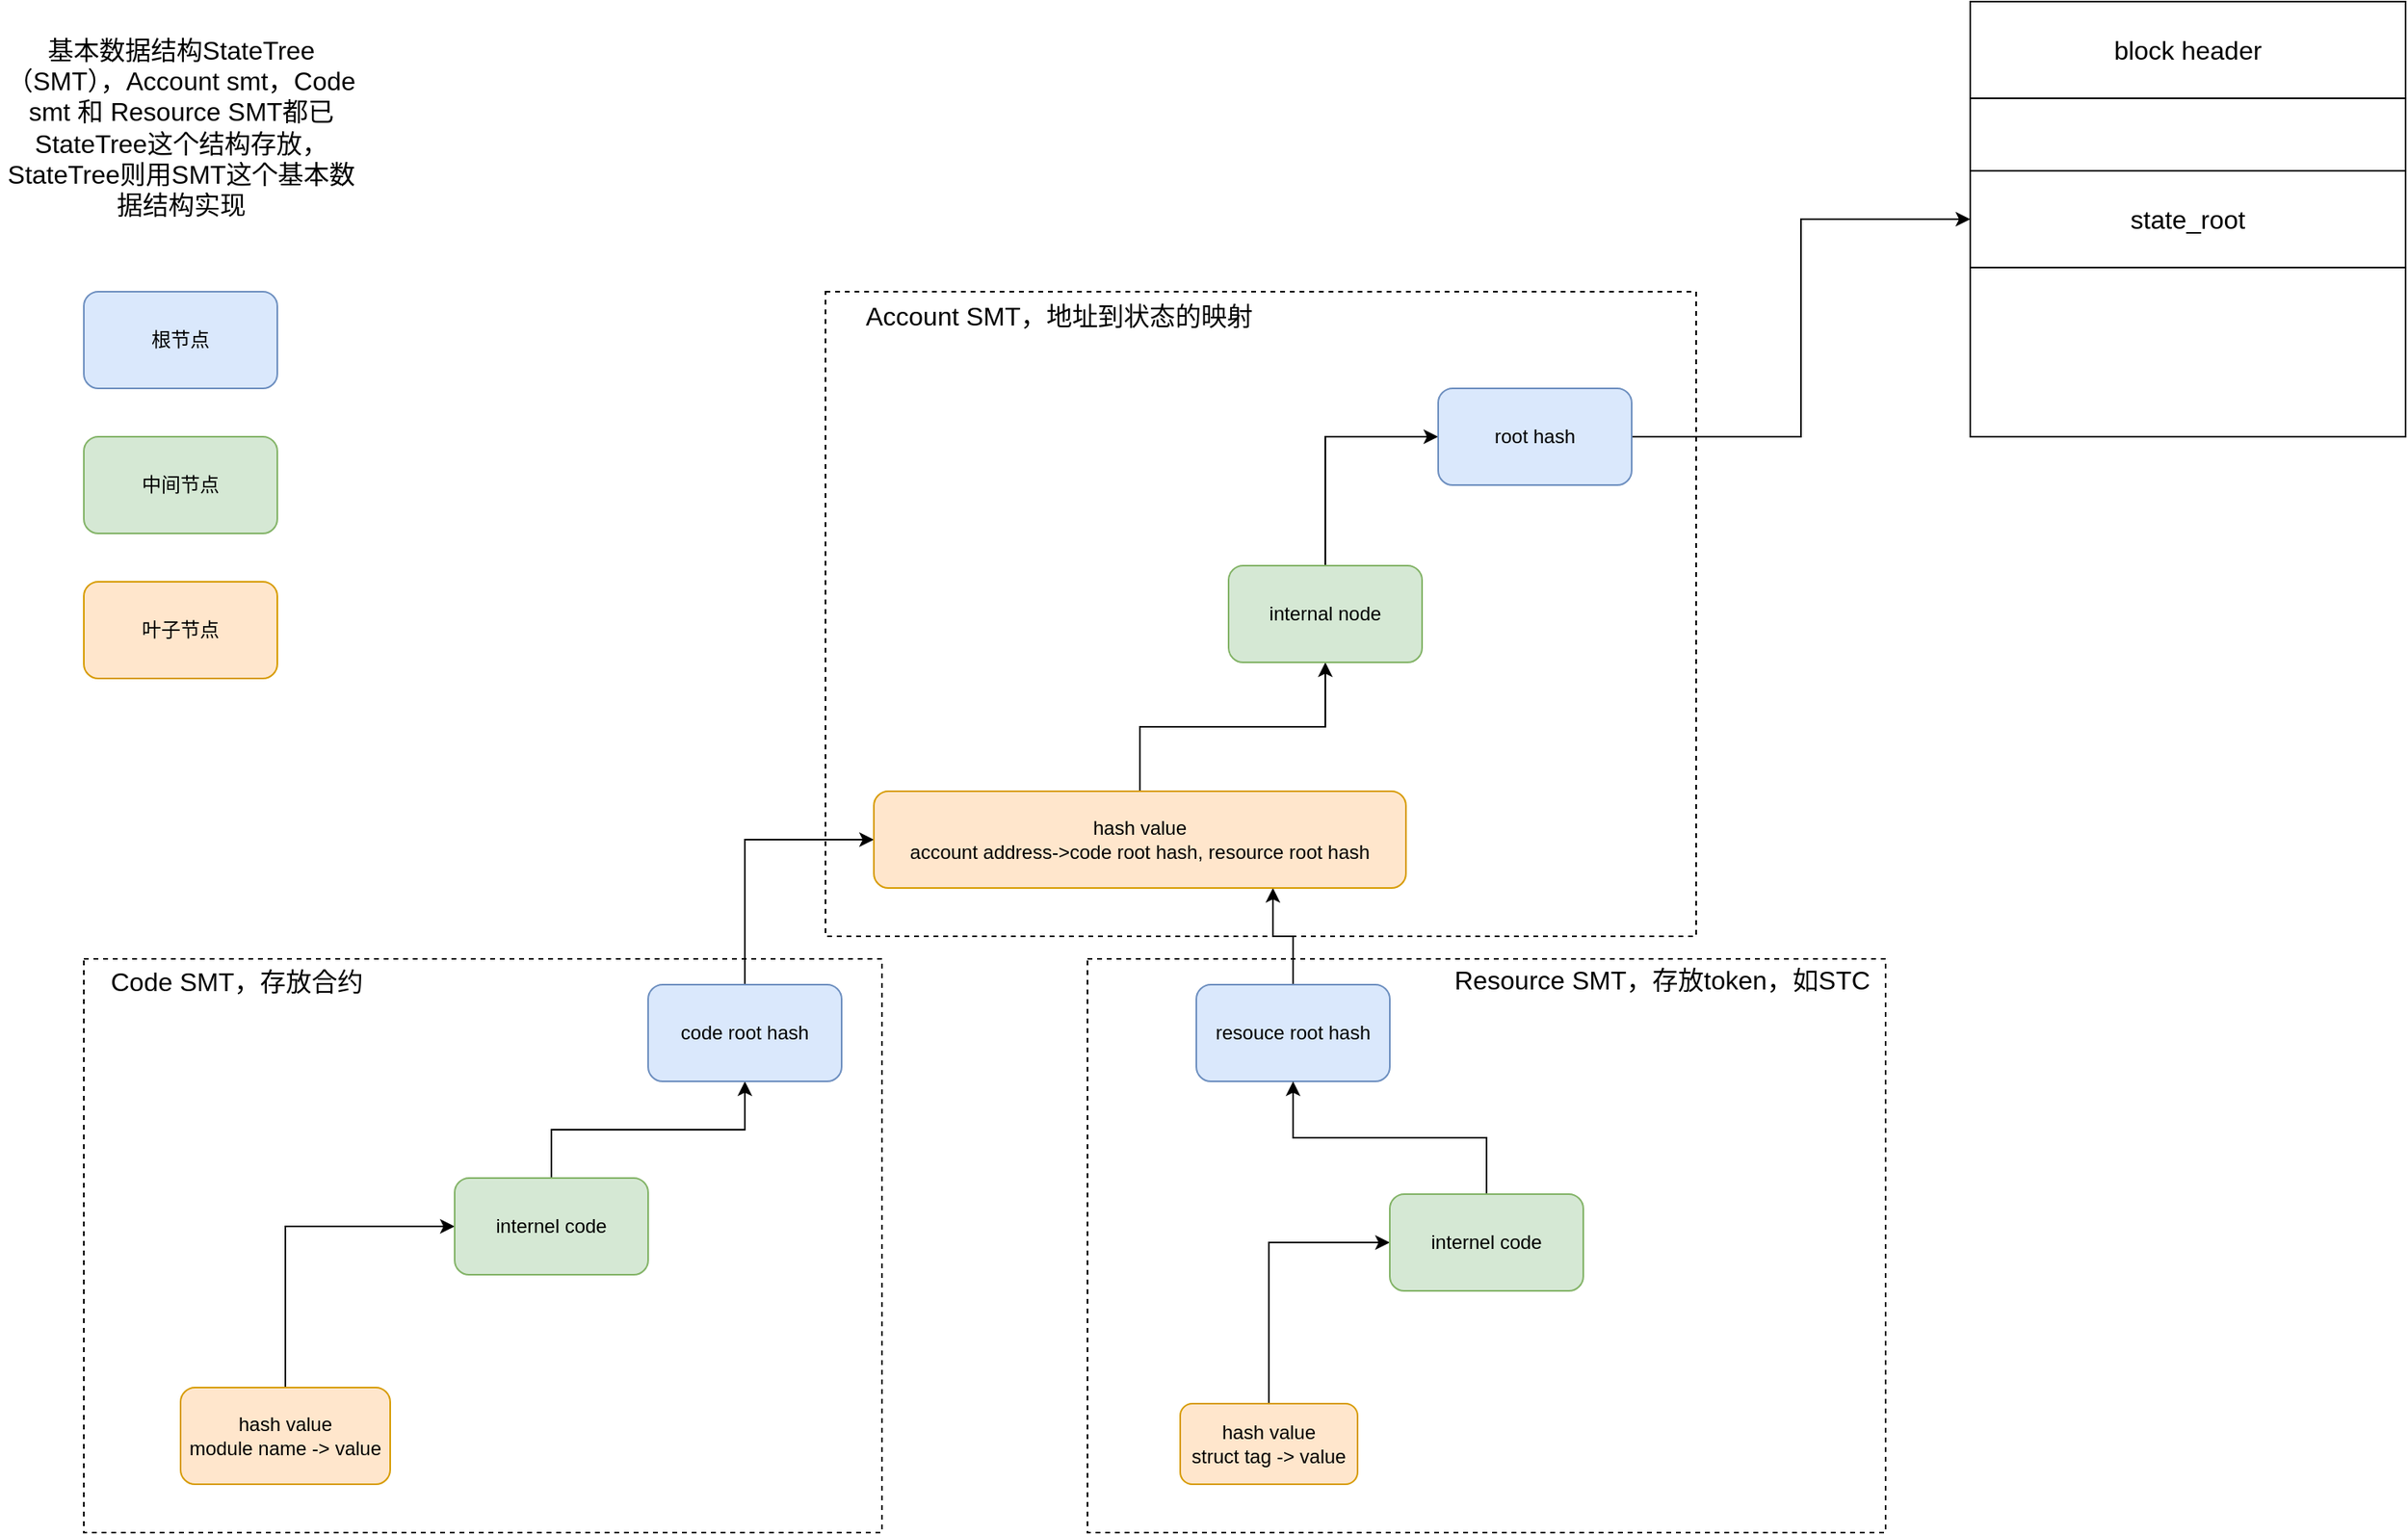 <mxfile version="20.8.16" type="device" pages="6"><diagram name="状态树" id="lSqOC-XuxBSGKe7whBsq"><mxGraphModel dx="3422" dy="2318" grid="0" gridSize="10" guides="0" tooltips="1" connect="1" arrows="1" fold="1" page="0" pageScale="1" pageWidth="827" pageHeight="1169" math="0" shadow="0"><root><mxCell id="0"/><mxCell id="1" parent="0"/><mxCell id="d5ekYD9wbShuJzkknGpE-23" value="" style="rounded=0;whiteSpace=wrap;html=1;fillColor=default;dashed=1;" vertex="1" parent="1"><mxGeometry x="-27.5" y="584" width="495" height="356" as="geometry"/></mxCell><mxCell id="d5ekYD9wbShuJzkknGpE-22" value="" style="rounded=0;whiteSpace=wrap;html=1;fillColor=default;dashed=1;" vertex="1" parent="1"><mxGeometry x="-650" y="584" width="495" height="356" as="geometry"/></mxCell><mxCell id="d5ekYD9wbShuJzkknGpE-21" value="" style="rounded=0;whiteSpace=wrap;html=1;fillColor=default;dashed=1;" vertex="1" parent="1"><mxGeometry x="-190" y="170" width="540" height="400" as="geometry"/></mxCell><mxCell id="d5ekYD9wbShuJzkknGpE-3" style="edgeStyle=orthogonalEdgeStyle;rounded=0;orthogonalLoop=1;jettySize=auto;html=1;startArrow=classic;startFill=1;endArrow=none;endFill=0;" edge="1" parent="1" source="d5ekYD9wbShuJzkknGpE-1" target="d5ekYD9wbShuJzkknGpE-2"><mxGeometry relative="1" as="geometry"/></mxCell><mxCell id="d5ekYD9wbShuJzkknGpE-28" style="edgeStyle=orthogonalEdgeStyle;rounded=0;orthogonalLoop=1;jettySize=auto;html=1;entryX=0;entryY=0.5;entryDx=0;entryDy=0;fontSize=16;" edge="1" parent="1" source="d5ekYD9wbShuJzkknGpE-1" target="d5ekYD9wbShuJzkknGpE-27"><mxGeometry relative="1" as="geometry"/></mxCell><mxCell id="d5ekYD9wbShuJzkknGpE-1" value="root hash" style="rounded=1;whiteSpace=wrap;html=1;fillColor=#dae8fc;strokeColor=#6c8ebf;" vertex="1" parent="1"><mxGeometry x="190" y="230" width="120" height="60" as="geometry"/></mxCell><mxCell id="d5ekYD9wbShuJzkknGpE-7" style="edgeStyle=orthogonalEdgeStyle;rounded=0;orthogonalLoop=1;jettySize=auto;html=1;entryX=0.5;entryY=0;entryDx=0;entryDy=0;startArrow=classic;startFill=1;endArrow=none;endFill=0;" edge="1" parent="1" source="d5ekYD9wbShuJzkknGpE-2" target="d5ekYD9wbShuJzkknGpE-4"><mxGeometry relative="1" as="geometry"/></mxCell><mxCell id="d5ekYD9wbShuJzkknGpE-2" value="internal node" style="rounded=1;whiteSpace=wrap;html=1;fillColor=#d5e8d4;strokeColor=#82b366;" vertex="1" parent="1"><mxGeometry x="60" y="340" width="120" height="60" as="geometry"/></mxCell><mxCell id="d5ekYD9wbShuJzkknGpE-14" style="edgeStyle=orthogonalEdgeStyle;rounded=0;orthogonalLoop=1;jettySize=auto;html=1;entryX=0.5;entryY=0;entryDx=0;entryDy=0;startArrow=classic;startFill=1;endArrow=none;endFill=0;" edge="1" parent="1" source="d5ekYD9wbShuJzkknGpE-4" target="d5ekYD9wbShuJzkknGpE-8"><mxGeometry relative="1" as="geometry"/></mxCell><mxCell id="d5ekYD9wbShuJzkknGpE-20" style="edgeStyle=orthogonalEdgeStyle;rounded=0;orthogonalLoop=1;jettySize=auto;html=1;exitX=0.75;exitY=1;exitDx=0;exitDy=0;startArrow=classic;startFill=1;endArrow=none;endFill=0;" edge="1" parent="1" source="d5ekYD9wbShuJzkknGpE-4" target="d5ekYD9wbShuJzkknGpE-9"><mxGeometry relative="1" as="geometry"/></mxCell><mxCell id="d5ekYD9wbShuJzkknGpE-4" value="hash value&lt;br&gt;account address-&amp;gt;code root hash, resource root hash" style="rounded=1;whiteSpace=wrap;html=1;fillColor=#ffe6cc;strokeColor=#d79b00;" vertex="1" parent="1"><mxGeometry x="-160" y="480" width="330" height="60" as="geometry"/></mxCell><mxCell id="d5ekYD9wbShuJzkknGpE-12" style="edgeStyle=orthogonalEdgeStyle;rounded=0;orthogonalLoop=1;jettySize=auto;html=1;entryX=0.5;entryY=0;entryDx=0;entryDy=0;startArrow=classic;startFill=1;endArrow=none;endFill=0;" edge="1" parent="1" source="d5ekYD9wbShuJzkknGpE-8" target="d5ekYD9wbShuJzkknGpE-10"><mxGeometry relative="1" as="geometry"/></mxCell><mxCell id="d5ekYD9wbShuJzkknGpE-8" value="code root hash" style="rounded=1;whiteSpace=wrap;html=1;fillColor=#dae8fc;strokeColor=#6c8ebf;" vertex="1" parent="1"><mxGeometry x="-300" y="600" width="120" height="60" as="geometry"/></mxCell><mxCell id="d5ekYD9wbShuJzkknGpE-9" value="resouce root hash" style="rounded=1;whiteSpace=wrap;html=1;fillColor=#dae8fc;strokeColor=#6c8ebf;" vertex="1" parent="1"><mxGeometry x="40" y="600" width="120" height="60" as="geometry"/></mxCell><mxCell id="d5ekYD9wbShuJzkknGpE-13" style="edgeStyle=orthogonalEdgeStyle;rounded=0;orthogonalLoop=1;jettySize=auto;html=1;startArrow=classic;startFill=1;endArrow=none;endFill=0;" edge="1" parent="1" source="d5ekYD9wbShuJzkknGpE-10" target="d5ekYD9wbShuJzkknGpE-11"><mxGeometry relative="1" as="geometry"/></mxCell><mxCell id="d5ekYD9wbShuJzkknGpE-10" value="internel code" style="rounded=1;whiteSpace=wrap;html=1;fillColor=#d5e8d4;strokeColor=#82b366;" vertex="1" parent="1"><mxGeometry x="-420" y="720" width="120" height="60" as="geometry"/></mxCell><mxCell id="d5ekYD9wbShuJzkknGpE-11" value="hash value&lt;br&gt;module name -&amp;gt; value" style="rounded=1;whiteSpace=wrap;html=1;fillColor=#ffe6cc;strokeColor=#d79b00;" vertex="1" parent="1"><mxGeometry x="-590" y="850" width="130" height="60" as="geometry"/></mxCell><mxCell id="d5ekYD9wbShuJzkknGpE-15" style="edgeStyle=orthogonalEdgeStyle;rounded=0;orthogonalLoop=1;jettySize=auto;html=1;entryX=0.5;entryY=0;entryDx=0;entryDy=0;exitX=0.5;exitY=1;exitDx=0;exitDy=0;startArrow=classic;startFill=1;endArrow=none;endFill=0;" edge="1" parent="1" source="d5ekYD9wbShuJzkknGpE-9" target="d5ekYD9wbShuJzkknGpE-18"><mxGeometry relative="1" as="geometry"><mxPoint x="380" y="670" as="sourcePoint"/></mxGeometry></mxCell><mxCell id="d5ekYD9wbShuJzkknGpE-17" style="edgeStyle=orthogonalEdgeStyle;rounded=0;orthogonalLoop=1;jettySize=auto;html=1;startArrow=classic;startFill=1;endArrow=none;endFill=0;" edge="1" parent="1" source="d5ekYD9wbShuJzkknGpE-18" target="d5ekYD9wbShuJzkknGpE-19"><mxGeometry relative="1" as="geometry"/></mxCell><mxCell id="d5ekYD9wbShuJzkknGpE-18" value="internel code" style="rounded=1;whiteSpace=wrap;html=1;fillColor=#d5e8d4;strokeColor=#82b366;" vertex="1" parent="1"><mxGeometry x="160" y="730" width="120" height="60" as="geometry"/></mxCell><mxCell id="d5ekYD9wbShuJzkknGpE-19" value="hash value&lt;br&gt;struct tag -&amp;gt; value" style="rounded=1;whiteSpace=wrap;html=1;fillColor=#ffe6cc;strokeColor=#d79b00;" vertex="1" parent="1"><mxGeometry x="30" y="860" width="110" height="50" as="geometry"/></mxCell><mxCell id="d5ekYD9wbShuJzkknGpE-24" value="Account SMT，地址到状态的映射" style="text;html=1;strokeColor=none;fillColor=none;align=center;verticalAlign=middle;whiteSpace=wrap;rounded=0;fontSize=16;" vertex="1" parent="1"><mxGeometry x="-190" y="170" width="290" height="30" as="geometry"/></mxCell><mxCell id="d5ekYD9wbShuJzkknGpE-25" value="Code SMT，存放合约" style="text;html=1;strokeColor=none;fillColor=none;align=center;verticalAlign=middle;whiteSpace=wrap;rounded=0;fontSize=16;" vertex="1" parent="1"><mxGeometry x="-650" y="585" width="190" height="25" as="geometry"/></mxCell><mxCell id="d5ekYD9wbShuJzkknGpE-26" value="Resource SMT，存放token，如STC" style="text;html=1;strokeColor=none;fillColor=none;align=center;verticalAlign=middle;whiteSpace=wrap;rounded=0;fontSize=16;" vertex="1" parent="1"><mxGeometry x="190" y="584" width="277.5" height="26" as="geometry"/></mxCell><mxCell id="d5ekYD9wbShuJzkknGpE-27" value="" style="whiteSpace=wrap;html=1;aspect=fixed;fontSize=16;fillColor=default;" vertex="1" parent="1"><mxGeometry x="520" y="-10" width="270" height="270" as="geometry"/></mxCell><mxCell id="d5ekYD9wbShuJzkknGpE-29" value="state_root" style="rounded=0;whiteSpace=wrap;html=1;fontSize=16;fillColor=default;" vertex="1" parent="1"><mxGeometry x="520" y="95" width="270" height="60" as="geometry"/></mxCell><mxCell id="d5ekYD9wbShuJzkknGpE-30" value="block header" style="rounded=0;whiteSpace=wrap;html=1;fontSize=16;fillColor=default;" vertex="1" parent="1"><mxGeometry x="520" y="-10" width="270" height="60" as="geometry"/></mxCell><mxCell id="d5ekYD9wbShuJzkknGpE-31" value="根节点" style="rounded=1;whiteSpace=wrap;html=1;fillColor=#dae8fc;strokeColor=#6c8ebf;" vertex="1" parent="1"><mxGeometry x="-650" y="170" width="120" height="60" as="geometry"/></mxCell><mxCell id="d5ekYD9wbShuJzkknGpE-32" value="中间节点" style="rounded=1;whiteSpace=wrap;html=1;fillColor=#d5e8d4;strokeColor=#82b366;" vertex="1" parent="1"><mxGeometry x="-650" y="260" width="120" height="60" as="geometry"/></mxCell><mxCell id="d5ekYD9wbShuJzkknGpE-33" value="叶子节点" style="rounded=1;whiteSpace=wrap;html=1;fillColor=#ffe6cc;strokeColor=#d79b00;" vertex="1" parent="1"><mxGeometry x="-650" y="350" width="120" height="60" as="geometry"/></mxCell><mxCell id="6jSKC0iYluAA13MkO28U-2" value="基本数据结构StateTree（SMT），Account smt，Code smt 和 Resource SMT都已StateTree这个结构存放，StateTree则用SMT这个基本数据结构实现" style="text;html=1;strokeColor=none;fillColor=none;align=center;verticalAlign=top;whiteSpace=wrap;rounded=0;fontSize=16;" vertex="1" parent="1"><mxGeometry x="-702" y="4" width="225" height="146" as="geometry"/></mxCell></root></mxGraphModel></diagram><diagram id="ksD4SUyGgOHv9RtLyYSG" name="SMT"><mxGraphModel dx="1426" dy="750" grid="0" gridSize="10" guides="0" tooltips="1" connect="1" arrows="1" fold="1" page="0" pageScale="1" pageWidth="827" pageHeight="1169" math="0" shadow="0"><root><mxCell id="0"/><mxCell id="1" parent="0"/><mxCell id="2CsWLVlzfacHnCxWdkdo-42" style="edgeStyle=orthogonalEdgeStyle;rounded=0;orthogonalLoop=1;jettySize=auto;html=1;fontSize=16;exitX=0.5;exitY=1;exitDx=0;exitDy=0;startArrow=classic;startFill=1;endArrow=none;endFill=0;" edge="1" parent="1" source="2CsWLVlzfacHnCxWdkdo-40" target="2CsWLVlzfacHnCxWdkdo-41"><mxGeometry relative="1" as="geometry"/></mxCell><mxCell id="2CsWLVlzfacHnCxWdkdo-40" value="root hash&lt;br&gt;0x1" style="rounded=1;whiteSpace=wrap;html=1;fontSize=16;fillColor=#dae8fc;strokeColor=#6c8ebf;" vertex="1" parent="1"><mxGeometry x="294" y="180" width="120" height="60" as="geometry"/></mxCell><mxCell id="2CsWLVlzfacHnCxWdkdo-43" style="edgeStyle=orthogonalEdgeStyle;rounded=0;orthogonalLoop=1;jettySize=auto;html=1;fontSize=16;entryX=0.5;entryY=0;entryDx=0;entryDy=0;startArrow=classic;startFill=1;endArrow=none;endFill=0;" edge="1" parent="1" source="2CsWLVlzfacHnCxWdkdo-41" target="2CsWLVlzfacHnCxWdkdo-44"><mxGeometry relative="1" as="geometry"><mxPoint x="100" y="490" as="targetPoint"/></mxGeometry></mxCell><mxCell id="2CsWLVlzfacHnCxWdkdo-41" value="hash&lt;br&gt;0x2" style="rounded=1;whiteSpace=wrap;html=1;fontSize=16;fillColor=#d5e8d4;strokeColor=#82b366;" vertex="1" parent="1"><mxGeometry x="170" y="330" width="120" height="60" as="geometry"/></mxCell><mxCell id="2CsWLVlzfacHnCxWdkdo-44" value="0x3&lt;br&gt;hash -&amp;gt; value" style="rounded=1;whiteSpace=wrap;html=1;fontSize=16;fillColor=#ffe6cc;strokeColor=#d79b00;" vertex="1" parent="1"><mxGeometry x="40" y="440" width="120" height="60" as="geometry"/></mxCell><mxCell id="2CsWLVlzfacHnCxWdkdo-46" value="key 长 256bit，每个节点4个bit，最多有16个子节点" style="text;html=1;strokeColor=none;fillColor=none;align=center;verticalAlign=middle;whiteSpace=wrap;rounded=0;fontSize=16;" vertex="1" parent="1"><mxGeometry x="156" y="4" width="450" height="38" as="geometry"/></mxCell><mxCell id="L4VTcuPiITgLWwFzN3se-1" value="根节点" style="rounded=1;whiteSpace=wrap;html=1;fillColor=#dae8fc;strokeColor=#6c8ebf;" vertex="1" parent="1"><mxGeometry x="-40" y="10" width="120" height="60" as="geometry"/></mxCell><mxCell id="L4VTcuPiITgLWwFzN3se-2" value="中间节点" style="rounded=1;whiteSpace=wrap;html=1;fillColor=#d5e8d4;strokeColor=#82b366;" vertex="1" parent="1"><mxGeometry x="-40" y="100" width="120" height="60" as="geometry"/></mxCell><mxCell id="L4VTcuPiITgLWwFzN3se-3" value="叶子节点" style="rounded=1;whiteSpace=wrap;html=1;fillColor=#ffe6cc;strokeColor=#d79b00;" vertex="1" parent="1"><mxGeometry x="-40" y="190" width="120" height="60" as="geometry"/></mxCell><mxCell id="L4VTcuPiITgLWwFzN3se-4" value="" style="endArrow=none;html=1;rounded=0;fontSize=16;exitX=1;exitY=0.5;exitDx=0;exitDy=0;dashed=1;" edge="1" parent="1" source="2CsWLVlzfacHnCxWdkdo-40"><mxGeometry width="50" height="50" relative="1" as="geometry"><mxPoint x="500" y="140" as="sourcePoint"/><mxPoint x="650" y="210" as="targetPoint"/></mxGeometry></mxCell><mxCell id="L4VTcuPiITgLWwFzN3se-5" value="" style="endArrow=none;html=1;rounded=0;fontSize=16;exitX=1;exitY=0.5;exitDx=0;exitDy=0;dashed=1;" edge="1" parent="1"><mxGeometry width="50" height="50" relative="1" as="geometry"><mxPoint x="160" y="469.44" as="sourcePoint"/><mxPoint x="640" y="470" as="targetPoint"/></mxGeometry></mxCell><mxCell id="L4VTcuPiITgLWwFzN3se-6" value="高度 64" style="endArrow=classic;startArrow=classic;html=1;rounded=0;fontSize=16;" edge="1" parent="1"><mxGeometry width="50" height="50" relative="1" as="geometry"><mxPoint x="630" y="470" as="sourcePoint"/><mxPoint x="630" y="210" as="targetPoint"/></mxGeometry></mxCell><mxCell id="L4VTcuPiITgLWwFzN3se-7" value="地址0x123的路径为例" style="text;html=1;strokeColor=none;fillColor=none;align=center;verticalAlign=middle;whiteSpace=wrap;rounded=0;fontSize=16;" vertex="1" parent="1"><mxGeometry x="240" y="140" width="250" height="30" as="geometry"/></mxCell></root></mxGraphModel></diagram><diagram id="IiYtDaYzs_u8QJA-y_3X" name="accumulator"><mxGraphModel dx="1475" dy="1079" grid="0" gridSize="10" guides="1" tooltips="1" connect="1" arrows="1" fold="1" page="1" pageScale="1" pageWidth="827" pageHeight="1169" math="0" shadow="0"><root><mxCell id="0"/><mxCell id="1" parent="0"/><mxCell id="x3UCj8_w36hP_aAyXN68-5" style="edgeStyle=orthogonalEdgeStyle;rounded=0;orthogonalLoop=1;jettySize=auto;html=1;entryX=0.557;entryY=0.02;entryDx=0;entryDy=0;entryPerimeter=0;fontSize=16;startArrow=classic;startFill=1;endArrow=none;endFill=0;" edge="1" parent="1" source="x3UCj8_w36hP_aAyXN68-2" target="x3UCj8_w36hP_aAyXN68-3"><mxGeometry relative="1" as="geometry"/></mxCell><mxCell id="dTZMUGOZ5kKxeIOl_F4I-2" style="edgeStyle=orthogonalEdgeStyle;rounded=0;orthogonalLoop=1;jettySize=auto;html=1;entryX=0.572;entryY=0.017;entryDx=0;entryDy=0;entryPerimeter=0;fontSize=16;startArrow=classic;startFill=1;endArrow=none;endFill=0;exitX=0.5;exitY=1;exitDx=0;exitDy=0;" edge="1" parent="1" source="x3UCj8_w36hP_aAyXN68-2" target="x3UCj8_w36hP_aAyXN68-4"><mxGeometry relative="1" as="geometry"><Array as="points"><mxPoint x="376" y="243"/><mxPoint x="520" y="243"/></Array></mxGeometry></mxCell><mxCell id="x3UCj8_w36hP_aAyXN68-2" value="" style="rounded=1;whiteSpace=wrap;html=1;fontSize=16;fillColor=default;" vertex="1" parent="1"><mxGeometry x="316" y="151" width="120" height="60" as="geometry"/></mxCell><mxCell id="x3UCj8_w36hP_aAyXN68-3" value="" style="rounded=1;whiteSpace=wrap;html=1;fontSize=16;fillColor=default;" vertex="1" parent="1"><mxGeometry x="196" y="274" width="120" height="60" as="geometry"/></mxCell><mxCell id="x3UCj8_w36hP_aAyXN68-4" value="" style="rounded=1;whiteSpace=wrap;html=1;fontSize=16;fillColor=default;" vertex="1" parent="1"><mxGeometry x="451" y="271" width="120" height="60" as="geometry"/></mxCell></root></mxGraphModel></diagram><diagram id="VdvpgwLU--9xO-xfIBhA" name="整体工程关系"><mxGraphModel dx="1580" dy="863" grid="0" gridSize="10" guides="1" tooltips="1" connect="1" arrows="1" fold="1" page="0" pageScale="1" pageWidth="827" pageHeight="1169" math="0" shadow="0"><root><mxCell id="0"/><mxCell id="1" parent="0"/><mxCell id="MAMW29FY4tFdeVlxKyk6-7" style="edgeStyle=orthogonalEdgeStyle;rounded=0;orthogonalLoop=1;jettySize=auto;html=1;entryX=1;entryY=0.5;entryDx=0;entryDy=0;fontSize=16;startArrow=none;startFill=0;endArrow=classic;endFill=1;" edge="1" parent="1" source="MAMW29FY4tFdeVlxKyk6-2" target="MAMW29FY4tFdeVlxKyk6-5"><mxGeometry relative="1" as="geometry"/></mxCell><mxCell id="MAMW29FY4tFdeVlxKyk6-8" value="导出接口和type" style="edgeLabel;html=1;align=center;verticalAlign=middle;resizable=0;points=[];fontSize=16;" vertex="1" connectable="0" parent="MAMW29FY4tFdeVlxKyk6-7"><mxGeometry y="-2" relative="1" as="geometry"><mxPoint as="offset"/></mxGeometry></mxCell><mxCell id="MAMW29FY4tFdeVlxKyk6-2" value="move" style="rounded=0;whiteSpace=wrap;html=1;fontSize=16;fillColor=default;" vertex="1" parent="1"><mxGeometry x="11" y="128" width="120" height="60" as="geometry"/></mxCell><mxCell id="MAMW29FY4tFdeVlxKyk6-3" value="starcoin framework" style="rounded=0;whiteSpace=wrap;html=1;fontSize=16;fillColor=default;" vertex="1" parent="1"><mxGeometry x="11" y="68" width="120" height="60" as="geometry"/></mxCell><mxCell id="MAMW29FY4tFdeVlxKyk6-4" value="合约" style="rounded=0;whiteSpace=wrap;html=1;fontSize=16;fillColor=default;" vertex="1" parent="1"><mxGeometry x="11" y="8" width="120" height="60" as="geometry"/></mxCell><mxCell id="MAMW29FY4tFdeVlxKyk6-5" value="starcoin" style="rounded=0;whiteSpace=wrap;html=1;fontSize=16;fillColor=default;" vertex="1" parent="1"><mxGeometry x="-326" y="128" width="120" height="60" as="geometry"/></mxCell></root></mxGraphModel></diagram><diagram id="M54v0E4S-9jJP8vQyMtF" name="account"><mxGraphModel dx="3167" dy="1838" grid="0" gridSize="10" guides="1" tooltips="1" connect="1" arrows="1" fold="1" page="0" pageScale="1" pageWidth="827" pageHeight="1169" math="0" shadow="0"><root><mxCell id="0"/><mxCell id="1" parent="0"/><mxCell id="1RnHoWlKN9I3N9V3ToGp-56" value="" style="rounded=1;whiteSpace=wrap;html=1;fontSize=16;fillColor=none;dashed=1;" vertex="1" parent="1"><mxGeometry x="-689" y="-162" width="356" height="460" as="geometry"/></mxCell><mxCell id="1RnHoWlKN9I3N9V3ToGp-1" value="Account" style="swimlane;fontStyle=0;childLayout=stackLayout;horizontal=1;startSize=26;fillColor=none;horizontalStack=0;resizeParent=1;resizeParentMax=0;resizeLast=0;collapsible=1;marginBottom=0;fontSize=16;" vertex="1" parent="1"><mxGeometry x="5" y="-93" width="509" height="208" as="geometry"><mxRectangle x="5" y="-93" width="93" height="31" as="alternateBounds"/></mxGeometry></mxCell><mxCell id="1RnHoWlKN9I3N9V3ToGp-2" value="authentication_key：vector&lt;u8&gt;" style="text;strokeColor=none;fillColor=none;align=left;verticalAlign=top;spacingLeft=4;spacingRight=4;overflow=hidden;rotatable=0;points=[[0,0.5],[1,0.5]];portConstraint=eastwest;fontSize=16;" vertex="1" parent="1RnHoWlKN9I3N9V3ToGp-1"><mxGeometry y="26" width="509" height="26" as="geometry"/></mxCell><mxCell id="1RnHoWlKN9I3N9V3ToGp-3" value="withdrawal_capability：Option&lt;WithdrawCapability&gt;" style="text;strokeColor=none;fillColor=none;align=left;verticalAlign=top;spacingLeft=4;spacingRight=4;overflow=hidden;rotatable=0;points=[[0,0.5],[1,0.5]];portConstraint=eastwest;fontSize=16;" vertex="1" parent="1RnHoWlKN9I3N9V3ToGp-1"><mxGeometry y="52" width="509" height="26" as="geometry"/></mxCell><mxCell id="1RnHoWlKN9I3N9V3ToGp-4" value="key_rotation_capability：Option&lt;KeyRotationCapability&gt;" style="text;strokeColor=none;fillColor=none;align=left;verticalAlign=top;spacingLeft=4;spacingRight=4;overflow=hidden;rotatable=0;points=[[0,0.5],[1,0.5]];portConstraint=eastwest;fontSize=16;" vertex="1" parent="1RnHoWlKN9I3N9V3ToGp-1"><mxGeometry y="78" width="509" height="26" as="geometry"/></mxCell><mxCell id="1RnHoWlKN9I3N9V3ToGp-6" value="withdraw_events: Event::EventHandle&lt;WithdrawEvent&gt;" style="text;strokeColor=none;fillColor=none;align=left;verticalAlign=top;spacingLeft=4;spacingRight=4;overflow=hidden;rotatable=0;points=[[0,0.5],[1,0.5]];portConstraint=eastwest;fontSize=16;" vertex="1" parent="1RnHoWlKN9I3N9V3ToGp-1"><mxGeometry y="104" width="509" height="26" as="geometry"/></mxCell><mxCell id="1RnHoWlKN9I3N9V3ToGp-7" value="deposit_events: Event::EventHandle&lt;DepositEvent&gt;" style="text;strokeColor=none;fillColor=none;align=left;verticalAlign=top;spacingLeft=4;spacingRight=4;overflow=hidden;rotatable=0;points=[[0,0.5],[1,0.5]];portConstraint=eastwest;fontSize=16;" vertex="1" parent="1RnHoWlKN9I3N9V3ToGp-1"><mxGeometry y="130" width="509" height="26" as="geometry"/></mxCell><mxCell id="1RnHoWlKN9I3N9V3ToGp-8" value="accept_token_events: Event::EventHandle&lt;AcceptTokenEvent&gt;" style="text;strokeColor=none;fillColor=none;align=left;verticalAlign=top;spacingLeft=4;spacingRight=4;overflow=hidden;rotatable=0;points=[[0,0.5],[1,0.5]];portConstraint=eastwest;fontSize=16;" vertex="1" parent="1RnHoWlKN9I3N9V3ToGp-1"><mxGeometry y="156" width="509" height="26" as="geometry"/></mxCell><mxCell id="1RnHoWlKN9I3N9V3ToGp-9" value="sequence_number: u64" style="text;strokeColor=none;fillColor=none;align=left;verticalAlign=top;spacingLeft=4;spacingRight=4;overflow=hidden;rotatable=0;points=[[0,0.5],[1,0.5]];portConstraint=eastwest;fontSize=16;" vertex="1" parent="1RnHoWlKN9I3N9V3ToGp-1"><mxGeometry y="182" width="509" height="26" as="geometry"/></mxCell><mxCell id="1RnHoWlKN9I3N9V3ToGp-15" style="edgeStyle=orthogonalEdgeStyle;rounded=0;orthogonalLoop=1;jettySize=auto;html=1;fontSize=16;startArrow=none;startFill=0;endArrow=diamondThin;endFill=1;" edge="1" parent="1" source="1RnHoWlKN9I3N9V3ToGp-11" target="1RnHoWlKN9I3N9V3ToGp-8"><mxGeometry relative="1" as="geometry"/></mxCell><mxCell id="1RnHoWlKN9I3N9V3ToGp-11" value="EventHandle&lt;EventType&gt;" style="swimlane;fontStyle=0;childLayout=stackLayout;horizontal=1;startSize=26;fillColor=none;horizontalStack=0;resizeParent=1;resizeParentMax=0;resizeLast=0;collapsible=1;marginBottom=0;fontSize=16;" vertex="1" parent="1"><mxGeometry x="-253" y="-43" width="213" height="78" as="geometry"/></mxCell><mxCell id="1RnHoWlKN9I3N9V3ToGp-12" value="counter：u64" style="text;strokeColor=none;fillColor=none;align=left;verticalAlign=top;spacingLeft=4;spacingRight=4;overflow=hidden;rotatable=0;points=[[0,0.5],[1,0.5]];portConstraint=eastwest;fontSize=16;" vertex="1" parent="1RnHoWlKN9I3N9V3ToGp-11"><mxGeometry y="26" width="213" height="26" as="geometry"/></mxCell><mxCell id="1RnHoWlKN9I3N9V3ToGp-13" value="guid: vector&lt;u8&gt;" style="text;strokeColor=none;fillColor=none;align=left;verticalAlign=top;spacingLeft=4;spacingRight=4;overflow=hidden;rotatable=0;points=[[0,0.5],[1,0.5]];portConstraint=eastwest;fontSize=16;" vertex="1" parent="1RnHoWlKN9I3N9V3ToGp-11"><mxGeometry y="52" width="213" height="26" as="geometry"/></mxCell><mxCell id="1RnHoWlKN9I3N9V3ToGp-16" value="WithdrawCapability" style="swimlane;fontStyle=0;childLayout=stackLayout;horizontal=1;startSize=26;fillColor=none;horizontalStack=0;resizeParent=1;resizeParentMax=0;resizeLast=0;collapsible=1;marginBottom=0;fontSize=16;" vertex="1" parent="1"><mxGeometry x="576" y="-55" width="194" height="52" as="geometry"/></mxCell><mxCell id="1RnHoWlKN9I3N9V3ToGp-19" value="address" style="text;strokeColor=none;fillColor=none;align=left;verticalAlign=top;spacingLeft=4;spacingRight=4;overflow=hidden;rotatable=0;points=[[0,0.5],[1,0.5]];portConstraint=eastwest;fontSize=16;" vertex="1" parent="1RnHoWlKN9I3N9V3ToGp-16"><mxGeometry y="26" width="194" height="26" as="geometry"/></mxCell><mxCell id="1RnHoWlKN9I3N9V3ToGp-23" style="edgeStyle=orthogonalEdgeStyle;rounded=0;orthogonalLoop=1;jettySize=auto;html=1;entryX=1;entryY=0.5;entryDx=0;entryDy=0;fontSize=16;startArrow=none;startFill=0;endArrow=diamondThin;endFill=1;" edge="1" parent="1" source="1RnHoWlKN9I3N9V3ToGp-20" target="1RnHoWlKN9I3N9V3ToGp-6"><mxGeometry relative="1" as="geometry"/></mxCell><mxCell id="1RnHoWlKN9I3N9V3ToGp-20" value="KeyRotationCapability" style="swimlane;fontStyle=0;childLayout=stackLayout;horizontal=1;startSize=26;fillColor=none;horizontalStack=0;resizeParent=1;resizeParentMax=0;resizeLast=0;collapsible=1;marginBottom=0;fontSize=16;" vertex="1" parent="1"><mxGeometry x="576" y="16" width="194" height="52" as="geometry"/></mxCell><mxCell id="1RnHoWlKN9I3N9V3ToGp-21" value="address" style="text;strokeColor=none;fillColor=none;align=left;verticalAlign=top;spacingLeft=4;spacingRight=4;overflow=hidden;rotatable=0;points=[[0,0.5],[1,0.5]];portConstraint=eastwest;fontSize=16;" vertex="1" parent="1RnHoWlKN9I3N9V3ToGp-20"><mxGeometry y="26" width="194" height="26" as="geometry"/></mxCell><mxCell id="1RnHoWlKN9I3N9V3ToGp-22" style="edgeStyle=orthogonalEdgeStyle;rounded=0;orthogonalLoop=1;jettySize=auto;html=1;entryX=1;entryY=0.5;entryDx=0;entryDy=0;fontSize=16;startArrow=none;startFill=0;endArrow=diamondThin;endFill=1;exitX=-0.008;exitY=0.053;exitDx=0;exitDy=0;exitPerimeter=0;" edge="1" parent="1" source="1RnHoWlKN9I3N9V3ToGp-19" target="1RnHoWlKN9I3N9V3ToGp-3"><mxGeometry relative="1" as="geometry"/></mxCell><mxCell id="1RnHoWlKN9I3N9V3ToGp-29" style="edgeStyle=orthogonalEdgeStyle;rounded=0;orthogonalLoop=1;jettySize=auto;html=1;entryX=0.75;entryY=0;entryDx=0;entryDy=0;fontSize=16;startArrow=none;startFill=0;endArrow=block;endFill=0;" edge="1" parent="1" source="1RnHoWlKN9I3N9V3ToGp-25" target="1RnHoWlKN9I3N9V3ToGp-11"><mxGeometry relative="1" as="geometry"/></mxCell><mxCell id="1RnHoWlKN9I3N9V3ToGp-25" value="WithdrawEvent" style="swimlane;fontStyle=0;childLayout=stackLayout;horizontal=1;startSize=26;fillColor=none;horizontalStack=0;resizeParent=1;resizeParentMax=0;resizeLast=0;collapsible=1;marginBottom=0;fontSize=16;" vertex="1" parent="1"><mxGeometry x="-650" y="-121" width="290" height="104" as="geometry"/></mxCell><mxCell id="1RnHoWlKN9I3N9V3ToGp-26" value="amount: u128" style="text;strokeColor=none;fillColor=none;align=left;verticalAlign=top;spacingLeft=4;spacingRight=4;overflow=hidden;rotatable=0;points=[[0,0.5],[1,0.5]];portConstraint=eastwest;fontSize=16;" vertex="1" parent="1RnHoWlKN9I3N9V3ToGp-25"><mxGeometry y="26" width="290" height="26" as="geometry"/></mxCell><mxCell id="1RnHoWlKN9I3N9V3ToGp-27" value="token_code: Token::TokenCode" style="text;strokeColor=none;fillColor=none;align=left;verticalAlign=top;spacingLeft=4;spacingRight=4;overflow=hidden;rotatable=0;points=[[0,0.5],[1,0.5]];portConstraint=eastwest;fontSize=16;" vertex="1" parent="1RnHoWlKN9I3N9V3ToGp-25"><mxGeometry y="52" width="290" height="26" as="geometry"/></mxCell><mxCell id="1RnHoWlKN9I3N9V3ToGp-28" value="metadata: vector&lt;u8&gt;" style="text;strokeColor=none;fillColor=none;align=left;verticalAlign=top;spacingLeft=4;spacingRight=4;overflow=hidden;rotatable=0;points=[[0,0.5],[1,0.5]];portConstraint=eastwest;fontSize=16;" vertex="1" parent="1RnHoWlKN9I3N9V3ToGp-25"><mxGeometry y="78" width="290" height="26" as="geometry"/></mxCell><mxCell id="1RnHoWlKN9I3N9V3ToGp-34" style="edgeStyle=orthogonalEdgeStyle;rounded=0;orthogonalLoop=1;jettySize=auto;html=1;entryX=0;entryY=0.25;entryDx=0;entryDy=0;fontSize=16;startArrow=none;startFill=0;endArrow=block;endFill=0;exitX=1;exitY=0.5;exitDx=0;exitDy=0;" edge="1" parent="1" source="1RnHoWlKN9I3N9V3ToGp-47" target="1RnHoWlKN9I3N9V3ToGp-11"><mxGeometry relative="1" as="geometry"><mxPoint x="-363" y="105" as="sourcePoint"/></mxGeometry></mxCell><mxCell id="1RnHoWlKN9I3N9V3ToGp-39" value="AcceptTokenEvent" style="swimlane;fontStyle=0;childLayout=stackLayout;horizontal=1;startSize=26;fillColor=none;horizontalStack=0;resizeParent=1;resizeParentMax=0;resizeLast=0;collapsible=1;marginBottom=0;fontSize=16;" vertex="1" parent="1"><mxGeometry x="-648" y="212" width="285" height="52" as="geometry"/></mxCell><mxCell id="1RnHoWlKN9I3N9V3ToGp-40" value="token_code: Token::TokenCode" style="text;strokeColor=none;fillColor=none;align=left;verticalAlign=top;spacingLeft=4;spacingRight=4;overflow=hidden;rotatable=0;points=[[0,0.5],[1,0.5]];portConstraint=eastwest;fontSize=16;" vertex="1" parent="1RnHoWlKN9I3N9V3ToGp-39"><mxGeometry y="26" width="285" height="26" as="geometry"/></mxCell><mxCell id="1RnHoWlKN9I3N9V3ToGp-43" style="edgeStyle=orthogonalEdgeStyle;rounded=0;orthogonalLoop=1;jettySize=auto;html=1;entryX=0.18;entryY=1.051;entryDx=0;entryDy=0;entryPerimeter=0;fontSize=16;startArrow=none;startFill=0;endArrow=block;endFill=0;" edge="1" parent="1" target="1RnHoWlKN9I3N9V3ToGp-13"><mxGeometry relative="1" as="geometry"><mxPoint x="-363" y="245" as="sourcePoint"/><Array as="points"><mxPoint x="-215" y="245"/></Array></mxGeometry></mxCell><mxCell id="1RnHoWlKN9I3N9V3ToGp-45" value="DepositEvent" style="swimlane;fontStyle=0;childLayout=stackLayout;horizontal=1;startSize=26;fillColor=none;horizontalStack=0;resizeParent=1;resizeParentMax=0;resizeLast=0;collapsible=1;marginBottom=0;fontSize=16;" vertex="1" parent="1"><mxGeometry x="-650" y="30" width="290" height="104" as="geometry"/></mxCell><mxCell id="1RnHoWlKN9I3N9V3ToGp-46" value="amount: u128" style="text;strokeColor=none;fillColor=none;align=left;verticalAlign=top;spacingLeft=4;spacingRight=4;overflow=hidden;rotatable=0;points=[[0,0.5],[1,0.5]];portConstraint=eastwest;fontSize=16;" vertex="1" parent="1RnHoWlKN9I3N9V3ToGp-45"><mxGeometry y="26" width="290" height="26" as="geometry"/></mxCell><mxCell id="1RnHoWlKN9I3N9V3ToGp-47" value="token_code: Token::TokenCode" style="text;strokeColor=none;fillColor=none;align=left;verticalAlign=top;spacingLeft=4;spacingRight=4;overflow=hidden;rotatable=0;points=[[0,0.5],[1,0.5]];portConstraint=eastwest;fontSize=16;" vertex="1" parent="1RnHoWlKN9I3N9V3ToGp-45"><mxGeometry y="52" width="290" height="26" as="geometry"/></mxCell><mxCell id="1RnHoWlKN9I3N9V3ToGp-48" value="metadata: vector&lt;u8&gt;" style="text;strokeColor=none;fillColor=none;align=left;verticalAlign=top;spacingLeft=4;spacingRight=4;overflow=hidden;rotatable=0;points=[[0,0.5],[1,0.5]];portConstraint=eastwest;fontSize=16;" vertex="1" parent="1RnHoWlKN9I3N9V3ToGp-45"><mxGeometry y="78" width="290" height="26" as="geometry"/></mxCell><mxCell id="1RnHoWlKN9I3N9V3ToGp-53" style="edgeStyle=orthogonalEdgeStyle;rounded=0;orthogonalLoop=1;jettySize=auto;html=1;entryX=0;entryY=0.5;entryDx=0;entryDy=0;fontSize=16;startArrow=none;startFill=0;endArrow=diamondThin;endFill=1;" edge="1" parent="1" source="1RnHoWlKN9I3N9V3ToGp-49" target="1RnHoWlKN9I3N9V3ToGp-27"><mxGeometry relative="1" as="geometry"/></mxCell><mxCell id="1RnHoWlKN9I3N9V3ToGp-55" style="edgeStyle=orthogonalEdgeStyle;rounded=0;orthogonalLoop=1;jettySize=auto;html=1;entryX=0;entryY=0.5;entryDx=0;entryDy=0;fontSize=16;startArrow=none;startFill=0;endArrow=diamondThin;endFill=1;" edge="1" parent="1" source="1RnHoWlKN9I3N9V3ToGp-49" target="1RnHoWlKN9I3N9V3ToGp-40"><mxGeometry relative="1" as="geometry"/></mxCell><mxCell id="1RnHoWlKN9I3N9V3ToGp-49" value="TokenCode" style="swimlane;fontStyle=0;childLayout=stackLayout;horizontal=1;startSize=26;fillColor=none;horizontalStack=0;resizeParent=1;resizeParentMax=0;resizeLast=0;collapsible=1;marginBottom=0;fontSize=16;" vertex="1" parent="1"><mxGeometry x="-1064" y="-17" width="290" height="104" as="geometry"/></mxCell><mxCell id="1RnHoWlKN9I3N9V3ToGp-50" value="addr: address" style="text;strokeColor=none;fillColor=none;align=left;verticalAlign=top;spacingLeft=4;spacingRight=4;overflow=hidden;rotatable=0;points=[[0,0.5],[1,0.5]];portConstraint=eastwest;fontSize=16;" vertex="1" parent="1RnHoWlKN9I3N9V3ToGp-49"><mxGeometry y="26" width="290" height="26" as="geometry"/></mxCell><mxCell id="1RnHoWlKN9I3N9V3ToGp-51" value="module_name: vector&lt;u8&gt;" style="text;strokeColor=none;fillColor=none;align=left;verticalAlign=top;spacingLeft=4;spacingRight=4;overflow=hidden;rotatable=0;points=[[0,0.5],[1,0.5]];portConstraint=eastwest;fontSize=16;" vertex="1" parent="1RnHoWlKN9I3N9V3ToGp-49"><mxGeometry y="52" width="290" height="26" as="geometry"/></mxCell><mxCell id="1RnHoWlKN9I3N9V3ToGp-52" value="name: vector&lt;u8&gt;" style="text;strokeColor=none;fillColor=none;align=left;verticalAlign=top;spacingLeft=4;spacingRight=4;overflow=hidden;rotatable=0;points=[[0,0.5],[1,0.5]];portConstraint=eastwest;fontSize=16;" vertex="1" parent="1RnHoWlKN9I3N9V3ToGp-49"><mxGeometry y="78" width="290" height="26" as="geometry"/></mxCell><mxCell id="1RnHoWlKN9I3N9V3ToGp-54" style="edgeStyle=orthogonalEdgeStyle;rounded=0;orthogonalLoop=1;jettySize=auto;html=1;entryX=0;entryY=0.5;entryDx=0;entryDy=0;fontSize=16;startArrow=none;startFill=0;endArrow=diamondThin;endFill=1;" edge="1" parent="1" source="1RnHoWlKN9I3N9V3ToGp-51" target="1RnHoWlKN9I3N9V3ToGp-47"><mxGeometry relative="1" as="geometry"/></mxCell><mxCell id="1RnHoWlKN9I3N9V3ToGp-57" value="EventType" style="text;html=1;strokeColor=none;fillColor=none;align=center;verticalAlign=middle;whiteSpace=wrap;rounded=0;fontSize=16;" vertex="1" parent="1"><mxGeometry x="-563.5" y="-192" width="105" height="30" as="geometry"/></mxCell></root></mxGraphModel></diagram><diagram id="gksuJGVQF4Lh05qVtcsE" name="概念关系"><mxGraphModel dx="1820" dy="1263" grid="0" gridSize="10" guides="1" tooltips="1" connect="1" arrows="1" fold="1" page="0" pageScale="1" pageWidth="827" pageHeight="1169" math="0" shadow="0"><root><mxCell id="0"/><mxCell id="1" parent="0"/><mxCell id="fdQwhbKABfXqM08gSCW6-7" value="" style="ellipse;whiteSpace=wrap;html=1;aspect=fixed;fontSize=16;fillColor=#dae8fc;strokeColor=#6c8ebf;" vertex="1" parent="1"><mxGeometry x="-37.5" y="205" width="277" height="277" as="geometry"/></mxCell><mxCell id="fdQwhbKABfXqM08gSCW6-4" value="应用框架（framework）" style="rounded=0;whiteSpace=wrap;html=1;fontSize=16;fillColor=#dae8fc;strokeColor=#6c8ebf;" vertex="1" parent="1"><mxGeometry x="-325" y="-115" width="120" height="60" as="geometry"/></mxCell><mxCell id="fdQwhbKABfXqM08gSCW6-5" value="move 核心" style="rounded=0;whiteSpace=wrap;html=1;fontSize=16;fillColor=#f8cecc;strokeColor=#b85450;" vertex="1" parent="1"><mxGeometry x="-325" y="-49" width="120" height="60" as="geometry"/></mxCell><mxCell id="fdQwhbKABfXqM08gSCW6-6" value="resource" style="ellipse;whiteSpace=wrap;html=1;aspect=fixed;fontSize=16;fillColor=#f8cecc;strokeColor=#b85450;" vertex="1" parent="1"><mxGeometry x="67.5" y="300" width="80" height="80" as="geometry"/></mxCell><mxCell id="fdQwhbKABfXqM08gSCW6-11" value="ability" style="ellipse;whiteSpace=wrap;html=1;aspect=fixed;fontSize=16;fillColor=#dae8fc;strokeColor=#6c8ebf;" vertex="1" parent="1"><mxGeometry x="57.5" y="211" width="80" height="80" as="geometry"/></mxCell><mxCell id="fdQwhbKABfXqM08gSCW6-12" value="event" style="ellipse;whiteSpace=wrap;html=1;aspect=fixed;fontSize=16;fillColor=#dae8fc;strokeColor=#6c8ebf;" vertex="1" parent="1"><mxGeometry x="-31.5" y="313" width="80" height="80" as="geometry"/></mxCell><mxCell id="fdQwhbKABfXqM08gSCW6-13" value="token" style="ellipse;whiteSpace=wrap;html=1;aspect=fixed;fontSize=16;fillColor=#dae8fc;strokeColor=#6c8ebf;" vertex="1" parent="1"><mxGeometry x="69.5" y="393" width="80" height="80" as="geometry"/></mxCell><mxCell id="fdQwhbKABfXqM08gSCW6-14" value="" style="rounded=1;whiteSpace=wrap;html=1;fontSize=16;fillColor=none;" vertex="1" parent="1"><mxGeometry x="-334" y="-128" width="142" height="152" as="geometry"/></mxCell><mxCell id="fdQwhbKABfXqM08gSCW6-21" style="edgeStyle=orthogonalEdgeStyle;rounded=0;orthogonalLoop=1;jettySize=auto;html=1;fontSize=16;startArrow=none;startFill=0;endArrow=open;endFill=0;dashed=1;" edge="1" parent="1" source="fdQwhbKABfXqM08gSCW6-15" target="fdQwhbKABfXqM08gSCW6-16"><mxGeometry relative="1" as="geometry"/></mxCell><mxCell id="fdQwhbKABfXqM08gSCW6-15" value="&lt;h1&gt;account 和 address&lt;/h1&gt;&lt;div&gt;address 和 account 是 move 语言内部机制实现的概念，ability（如 deposit，withdraw等），event 和 token 则是定义在 framework 上的&lt;/div&gt;" style="text;html=1;strokeColor=none;fillColor=none;spacing=5;spacingTop=-20;whiteSpace=wrap;overflow=hidden;rounded=0;fontSize=16;" vertex="1" parent="1"><mxGeometry x="354" y="-128" width="459" height="148" as="geometry"/></mxCell><mxCell id="fdQwhbKABfXqM08gSCW6-16" value="" style="ellipse;whiteSpace=wrap;html=1;aspect=fixed;fontSize=16;fillColor=#dae8fc;strokeColor=#6c8ebf;" vertex="1" parent="1"><mxGeometry x="-34" y="-135" width="277" height="277" as="geometry"/></mxCell><mxCell id="fdQwhbKABfXqM08gSCW6-17" value="address/&lt;br&gt;account" style="ellipse;whiteSpace=wrap;html=1;aspect=fixed;fontSize=16;fillColor=#f8cecc;strokeColor=#b85450;" vertex="1" parent="1"><mxGeometry x="71" y="-40" width="80" height="80" as="geometry"/></mxCell><mxCell id="fdQwhbKABfXqM08gSCW6-18" value="ability" style="ellipse;whiteSpace=wrap;html=1;aspect=fixed;fontSize=16;fillColor=#dae8fc;strokeColor=#6c8ebf;" vertex="1" parent="1"><mxGeometry x="61" y="-129" width="80" height="80" as="geometry"/></mxCell><mxCell id="fdQwhbKABfXqM08gSCW6-19" value="event" style="ellipse;whiteSpace=wrap;html=1;aspect=fixed;fontSize=16;fillColor=#dae8fc;strokeColor=#6c8ebf;" vertex="1" parent="1"><mxGeometry x="-28" y="-27" width="80" height="80" as="geometry"/></mxCell><mxCell id="fdQwhbKABfXqM08gSCW6-20" value="token" style="ellipse;whiteSpace=wrap;html=1;aspect=fixed;fontSize=16;fillColor=#dae8fc;strokeColor=#6c8ebf;" vertex="1" parent="1"><mxGeometry x="73" y="53" width="80" height="80" as="geometry"/></mxCell><mxCell id="fdQwhbKABfXqM08gSCW6-23" style="edgeStyle=orthogonalEdgeStyle;rounded=0;orthogonalLoop=1;jettySize=auto;html=1;entryX=1;entryY=0.5;entryDx=0;entryDy=0;dashed=1;fontSize=16;startArrow=none;startFill=0;endArrow=open;endFill=0;" edge="1" parent="1" source="fdQwhbKABfXqM08gSCW6-22" target="fdQwhbKABfXqM08gSCW6-7"><mxGeometry relative="1" as="geometry"/></mxCell><mxCell id="fdQwhbKABfXqM08gSCW6-22" value="&lt;h1&gt;Resource&lt;/h1&gt;&lt;div&gt;本质上，ability，event 和 token 等都是一种 Resource&lt;/div&gt;" style="text;html=1;strokeColor=none;fillColor=none;spacing=5;spacingTop=-20;whiteSpace=wrap;overflow=hidden;rounded=0;fontSize=16;" vertex="1" parent="1"><mxGeometry x="349" y="230" width="459" height="148" as="geometry"/></mxCell></root></mxGraphModel></diagram></mxfile>